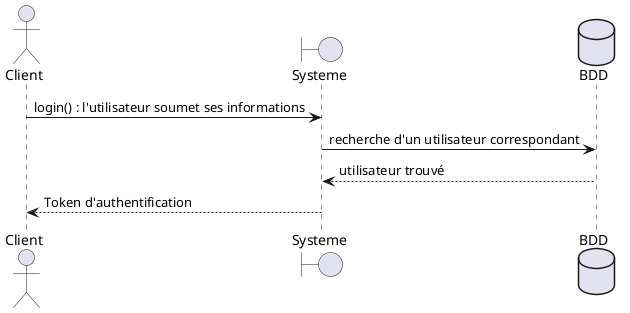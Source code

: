 @startuml authentification

actor Client
boundary Systeme
database BDD

Client -> Systeme: login() : l'utilisateur soumet ses informations
Systeme -> BDD: recherche d'un utilisateur correspondant
BDD --> Systeme : utilisateur trouvé
Systeme --> Client: Token d'authentification

@enduml